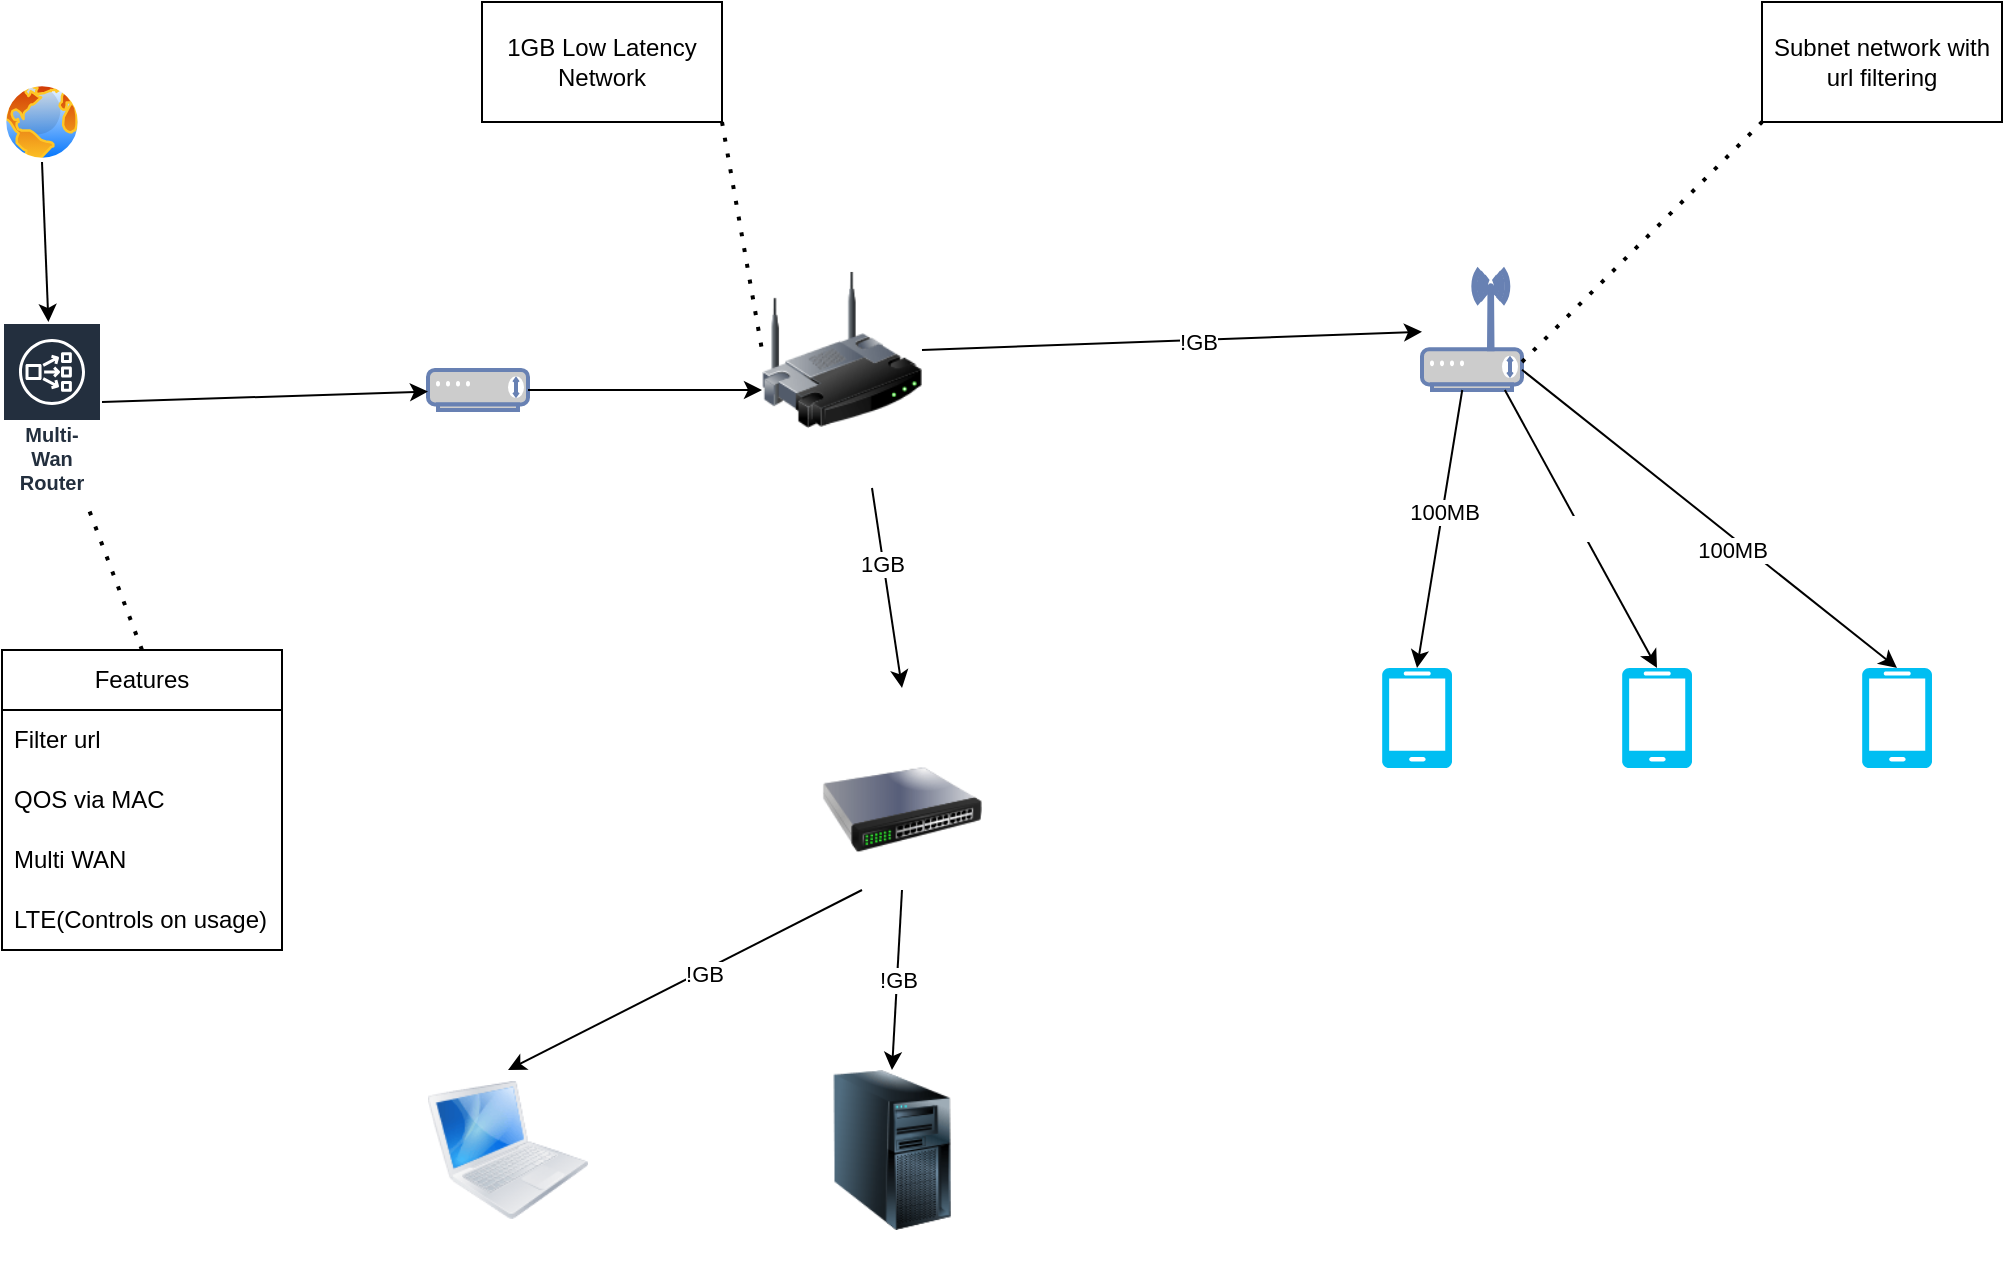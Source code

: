 <mxfile>
    <diagram id="eSmWlXK2mIOlxr_IEcQB" name="Page-1">
        <mxGraphModel dx="969" dy="802" grid="1" gridSize="10" guides="1" tooltips="1" connect="1" arrows="1" fold="1" page="1" pageScale="1" pageWidth="1169" pageHeight="827" math="0" shadow="0">
            <root>
                <mxCell id="0"/>
                <mxCell id="1" parent="0"/>
                <mxCell id="21" value="" style="aspect=fixed;perimeter=ellipsePerimeter;html=1;align=center;shadow=0;dashed=0;spacingTop=3;image;image=img/lib/active_directory/internet_globe.svg;" parent="1" vertex="1">
                    <mxGeometry x="40" y="80" width="40" height="40" as="geometry"/>
                </mxCell>
                <mxCell id="22" value="&lt;font color=&quot;#ffffff&quot;&gt;Fiber Modem&lt;br&gt;&lt;/font&gt;" style="fontColor=#0066CC;verticalAlign=top;verticalLabelPosition=bottom;labelPosition=center;align=center;html=1;outlineConnect=0;fillColor=#CCCCCC;strokeColor=#6881B3;gradientColor=none;gradientDirection=north;strokeWidth=2;shape=mxgraph.networks.modem;" parent="1" vertex="1">
                    <mxGeometry x="253" y="224" width="50" height="20" as="geometry"/>
                </mxCell>
                <mxCell id="23" value="&lt;font color=&quot;#ffffff&quot;&gt;Tenda Router&lt;/font&gt;" style="fontColor=#0066CC;verticalAlign=top;verticalLabelPosition=bottom;labelPosition=center;align=center;html=1;outlineConnect=0;fillColor=#CCCCCC;strokeColor=#6881B3;gradientColor=none;gradientDirection=north;strokeWidth=2;shape=mxgraph.networks.wireless_modem;" parent="1" vertex="1">
                    <mxGeometry x="750" y="174" width="50" height="60" as="geometry"/>
                </mxCell>
                <mxCell id="24" value="" style="image;html=1;image=img/lib/clip_art/networking/Switch_128x128.png;fontColor=#FFFFFF;" parent="1" vertex="1">
                    <mxGeometry x="450" y="404" width="80" height="80" as="geometry"/>
                </mxCell>
                <mxCell id="25" value="D-Link Router" style="image;html=1;image=img/lib/clip_art/networking/Wireless_Router_128x128.png;fontColor=#FFFFFF;" parent="1" vertex="1">
                    <mxGeometry x="420" y="174" width="80" height="80" as="geometry"/>
                </mxCell>
                <mxCell id="26" value="Macbook M1" style="image;html=1;image=img/lib/clip_art/computers/MacBook_128x128.png;fontColor=#FFFFFF;" parent="1" vertex="1">
                    <mxGeometry x="253" y="574" width="80" height="80" as="geometry"/>
                </mxCell>
                <mxCell id="27" value="Proxmox Server" style="image;html=1;image=img/lib/clip_art/computers/Server_Tower_128x128.png;fontColor=#FFFFFF;" parent="1" vertex="1">
                    <mxGeometry x="445" y="574" width="80" height="80" as="geometry"/>
                </mxCell>
                <mxCell id="28" value="Phone 1" style="verticalLabelPosition=bottom;html=1;verticalAlign=top;align=center;strokeColor=none;fillColor=#00BEF2;shape=mxgraph.azure.mobile;pointerEvents=1;fontColor=#FFFFFF;" parent="1" vertex="1">
                    <mxGeometry x="730" y="373" width="35" height="50" as="geometry"/>
                </mxCell>
                <mxCell id="29" value="Phone 2" style="verticalLabelPosition=bottom;html=1;verticalAlign=top;align=center;strokeColor=none;fillColor=#00BEF2;shape=mxgraph.azure.mobile;pointerEvents=1;fontColor=#FFFFFF;" parent="1" vertex="1">
                    <mxGeometry x="850" y="373" width="35" height="50" as="geometry"/>
                </mxCell>
                <mxCell id="30" value="Phone 3" style="verticalLabelPosition=bottom;html=1;verticalAlign=top;align=center;strokeColor=none;fillColor=#00BEF2;shape=mxgraph.azure.mobile;pointerEvents=1;fontColor=#FFFFFF;" parent="1" vertex="1">
                    <mxGeometry x="970" y="373" width="35" height="50" as="geometry"/>
                </mxCell>
                <mxCell id="31" value="" style="endArrow=classic;html=1;fontColor=#FFFFFF;" parent="1" target="22" edge="1">
                    <mxGeometry width="50" height="50" relative="1" as="geometry">
                        <mxPoint x="90" y="240" as="sourcePoint"/>
                        <mxPoint x="100" y="464" as="targetPoint"/>
                    </mxGeometry>
                </mxCell>
                <mxCell id="32" value="" style="endArrow=classic;html=1;fontColor=#FFFFFF;entryX=0;entryY=0.75;entryDx=0;entryDy=0;" parent="1" source="22" target="25" edge="1">
                    <mxGeometry width="50" height="50" relative="1" as="geometry">
                        <mxPoint x="280" y="323" as="sourcePoint"/>
                        <mxPoint x="400" y="223" as="targetPoint"/>
                    </mxGeometry>
                </mxCell>
                <mxCell id="33" value="" style="endArrow=classic;html=1;fontColor=#FFFFFF;exitX=1;exitY=0.5;exitDx=0;exitDy=0;" parent="1" source="25" target="23" edge="1">
                    <mxGeometry width="50" height="50" relative="1" as="geometry">
                        <mxPoint x="570" y="223" as="sourcePoint"/>
                        <mxPoint x="690" y="223" as="targetPoint"/>
                    </mxGeometry>
                </mxCell>
                <mxCell id="44" value="!GB" style="edgeLabel;html=1;align=center;verticalAlign=middle;resizable=0;points=[];" parent="33" vertex="1" connectable="0">
                    <mxGeometry x="0.098" y="-1" relative="1" as="geometry">
                        <mxPoint as="offset"/>
                    </mxGeometry>
                </mxCell>
                <mxCell id="34" value="" style="endArrow=classic;html=1;fontColor=#FFFFFF;entryX=0.5;entryY=0;entryDx=0;entryDy=0;entryPerimeter=0;" parent="1" source="23" target="28" edge="1">
                    <mxGeometry width="50" height="50" relative="1" as="geometry">
                        <mxPoint x="740" y="273" as="sourcePoint"/>
                        <mxPoint x="620" y="463" as="targetPoint"/>
                    </mxGeometry>
                </mxCell>
                <mxCell id="45" value="100MB" style="edgeLabel;html=1;align=center;verticalAlign=middle;resizable=0;points=[];" parent="34" vertex="1" connectable="0">
                    <mxGeometry x="-0.124" y="1" relative="1" as="geometry">
                        <mxPoint as="offset"/>
                    </mxGeometry>
                </mxCell>
                <mxCell id="35" value="100MB" style="endArrow=classic;html=1;fontColor=#FFFFFF;entryX=0.5;entryY=0;entryDx=0;entryDy=0;entryPerimeter=0;" parent="1" source="23" target="29" edge="1">
                    <mxGeometry width="50" height="50" relative="1" as="geometry">
                        <mxPoint x="790" y="283" as="sourcePoint"/>
                        <mxPoint x="620" y="463" as="targetPoint"/>
                    </mxGeometry>
                </mxCell>
                <mxCell id="36" value="" style="endArrow=classic;html=1;fontColor=#FFFFFF;entryX=0.5;entryY=0;entryDx=0;entryDy=0;entryPerimeter=0;" parent="1" source="23" target="30" edge="1">
                    <mxGeometry width="50" height="50" relative="1" as="geometry">
                        <mxPoint x="850" y="243" as="sourcePoint"/>
                        <mxPoint x="620" y="463" as="targetPoint"/>
                    </mxGeometry>
                </mxCell>
                <mxCell id="46" value="100MB" style="edgeLabel;html=1;align=center;verticalAlign=middle;resizable=0;points=[];" parent="36" vertex="1" connectable="0">
                    <mxGeometry x="0.151" y="-5" relative="1" as="geometry">
                        <mxPoint as="offset"/>
                    </mxGeometry>
                </mxCell>
                <mxCell id="37" value="" style="endArrow=classic;html=1;fontColor=#FFFFFF;" parent="1" edge="1">
                    <mxGeometry width="50" height="50" relative="1" as="geometry">
                        <mxPoint x="475" y="283" as="sourcePoint"/>
                        <mxPoint x="490" y="383" as="targetPoint"/>
                    </mxGeometry>
                </mxCell>
                <mxCell id="41" value="1GB" style="edgeLabel;html=1;align=center;verticalAlign=middle;resizable=0;points=[];" parent="37" vertex="1" connectable="0">
                    <mxGeometry x="-0.238" y="-1" relative="1" as="geometry">
                        <mxPoint as="offset"/>
                    </mxGeometry>
                </mxCell>
                <mxCell id="38" value="" style="endArrow=classic;html=1;fontColor=#FFFFFF;exitX=0.5;exitY=1;exitDx=0;exitDy=0;entryX=0.5;entryY=0;entryDx=0;entryDy=0;" parent="1" source="24" target="27" edge="1">
                    <mxGeometry width="50" height="50" relative="1" as="geometry">
                        <mxPoint x="570" y="513" as="sourcePoint"/>
                        <mxPoint x="620" y="463" as="targetPoint"/>
                    </mxGeometry>
                </mxCell>
                <mxCell id="43" value="!GB" style="edgeLabel;html=1;align=center;verticalAlign=middle;resizable=0;points=[];" parent="38" vertex="1" connectable="0">
                    <mxGeometry x="-0.005" relative="1" as="geometry">
                        <mxPoint as="offset"/>
                    </mxGeometry>
                </mxCell>
                <mxCell id="39" value="" style="endArrow=classic;html=1;fontColor=#FFFFFF;exitX=0.25;exitY=1;exitDx=0;exitDy=0;entryX=0.5;entryY=0;entryDx=0;entryDy=0;" parent="1" source="24" target="26" edge="1">
                    <mxGeometry width="50" height="50" relative="1" as="geometry">
                        <mxPoint x="570" y="513" as="sourcePoint"/>
                        <mxPoint x="620" y="463" as="targetPoint"/>
                    </mxGeometry>
                </mxCell>
                <mxCell id="42" value="!GB" style="edgeLabel;html=1;align=center;verticalAlign=middle;resizable=0;points=[];" parent="39" vertex="1" connectable="0">
                    <mxGeometry x="-0.087" y="1" relative="1" as="geometry">
                        <mxPoint x="1" as="offset"/>
                    </mxGeometry>
                </mxCell>
                <mxCell id="47" value="Subnet network with url filtering" style="rounded=0;whiteSpace=wrap;html=1;" parent="1" vertex="1">
                    <mxGeometry x="920" y="40" width="120" height="60" as="geometry"/>
                </mxCell>
                <mxCell id="48" value="1GB&amp;nbsp;Low Latency Network" style="rounded=0;whiteSpace=wrap;html=1;" parent="1" vertex="1">
                    <mxGeometry x="280" y="40" width="120" height="60" as="geometry"/>
                </mxCell>
                <mxCell id="49" value="" style="endArrow=none;dashed=1;html=1;dashPattern=1 3;strokeWidth=2;entryX=0;entryY=0.5;entryDx=0;entryDy=0;exitX=1;exitY=1;exitDx=0;exitDy=0;" parent="1" source="48" target="25" edge="1">
                    <mxGeometry width="50" height="50" relative="1" as="geometry">
                        <mxPoint x="520" y="460" as="sourcePoint"/>
                        <mxPoint x="570" y="410" as="targetPoint"/>
                    </mxGeometry>
                </mxCell>
                <mxCell id="50" value="" style="endArrow=none;dashed=1;html=1;dashPattern=1 3;strokeWidth=2;entryX=0;entryY=1;entryDx=0;entryDy=0;" parent="1" target="47" edge="1">
                    <mxGeometry width="50" height="50" relative="1" as="geometry">
                        <mxPoint x="800" y="220" as="sourcePoint"/>
                        <mxPoint x="710" y="300" as="targetPoint"/>
                    </mxGeometry>
                </mxCell>
                <mxCell id="51" value="Multi-Wan Router" style="sketch=0;outlineConnect=0;fontColor=#232F3E;gradientColor=none;strokeColor=#ffffff;fillColor=#232F3E;dashed=0;verticalLabelPosition=middle;verticalAlign=bottom;align=center;html=1;whiteSpace=wrap;fontSize=10;fontStyle=1;spacing=3;shape=mxgraph.aws4.productIcon;prIcon=mxgraph.aws4.network_load_balancer;" parent="1" vertex="1">
                    <mxGeometry x="40" y="200" width="50" height="90" as="geometry"/>
                </mxCell>
                <mxCell id="52" value="" style="endArrow=classic;html=1;exitX=0.5;exitY=1;exitDx=0;exitDy=0;" parent="1" source="21" target="51" edge="1">
                    <mxGeometry width="50" height="50" relative="1" as="geometry">
                        <mxPoint x="310" y="380" as="sourcePoint"/>
                        <mxPoint x="360" y="330" as="targetPoint"/>
                    </mxGeometry>
                </mxCell>
                <mxCell id="89" value="Features" style="swimlane;fontStyle=0;childLayout=stackLayout;horizontal=1;startSize=30;horizontalStack=0;resizeParent=1;resizeParentMax=0;resizeLast=0;collapsible=1;marginBottom=0;whiteSpace=wrap;html=1;" vertex="1" parent="1">
                    <mxGeometry x="40" y="364" width="140" height="150" as="geometry"/>
                </mxCell>
                <mxCell id="90" value="Filter url" style="text;strokeColor=none;fillColor=none;align=left;verticalAlign=middle;spacingLeft=4;spacingRight=4;overflow=hidden;points=[[0,0.5],[1,0.5]];portConstraint=eastwest;rotatable=0;whiteSpace=wrap;html=1;" vertex="1" parent="89">
                    <mxGeometry y="30" width="140" height="30" as="geometry"/>
                </mxCell>
                <mxCell id="91" value="QOS via MAC" style="text;strokeColor=none;fillColor=none;align=left;verticalAlign=middle;spacingLeft=4;spacingRight=4;overflow=hidden;points=[[0,0.5],[1,0.5]];portConstraint=eastwest;rotatable=0;whiteSpace=wrap;html=1;" vertex="1" parent="89">
                    <mxGeometry y="60" width="140" height="30" as="geometry"/>
                </mxCell>
                <mxCell id="92" value="Multi WAN" style="text;strokeColor=none;fillColor=none;align=left;verticalAlign=middle;spacingLeft=4;spacingRight=4;overflow=hidden;points=[[0,0.5],[1,0.5]];portConstraint=eastwest;rotatable=0;whiteSpace=wrap;html=1;" vertex="1" parent="89">
                    <mxGeometry y="90" width="140" height="30" as="geometry"/>
                </mxCell>
                <mxCell id="93" value="LTE(Controls on usage)" style="text;strokeColor=none;fillColor=none;align=left;verticalAlign=middle;spacingLeft=4;spacingRight=4;overflow=hidden;points=[[0,0.5],[1,0.5]];portConstraint=eastwest;rotatable=0;whiteSpace=wrap;html=1;" vertex="1" parent="89">
                    <mxGeometry y="120" width="140" height="30" as="geometry"/>
                </mxCell>
                <mxCell id="94" value="" style="endArrow=none;dashed=1;html=1;dashPattern=1 3;strokeWidth=2;exitX=0.5;exitY=0;exitDx=0;exitDy=0;" edge="1" parent="1" source="89" target="51">
                    <mxGeometry width="50" height="50" relative="1" as="geometry">
                        <mxPoint x="250" y="610" as="sourcePoint"/>
                        <mxPoint x="300" y="560" as="targetPoint"/>
                    </mxGeometry>
                </mxCell>
            </root>
        </mxGraphModel>
    </diagram>
</mxfile>